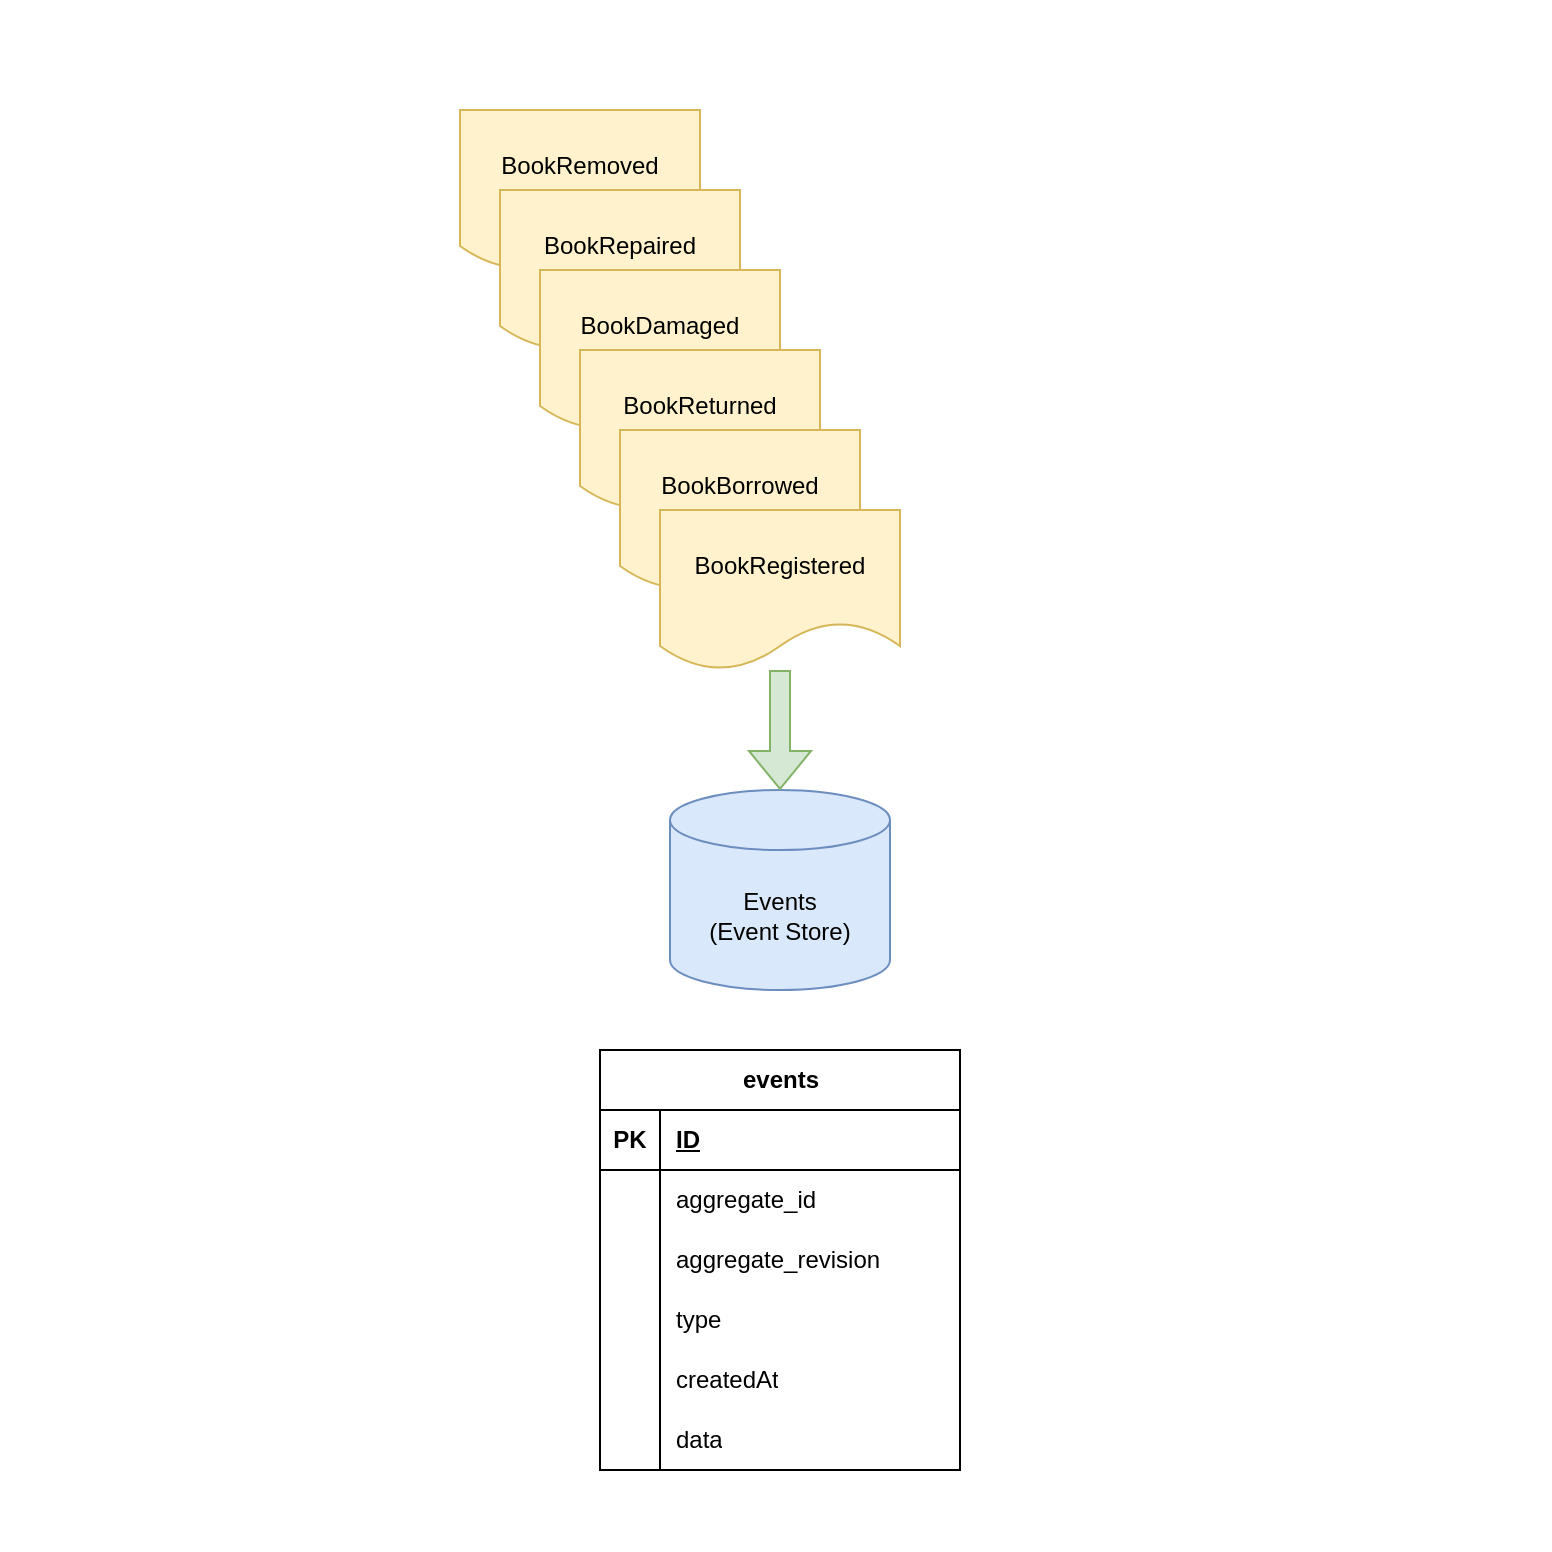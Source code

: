 <mxfile version="26.1.1" pages="4">
  <diagram name="Event-Sourcing" id="eKwW9f44IfbYBt4usmyy">
    <mxGraphModel dx="2901" dy="1214" grid="1" gridSize="10" guides="1" tooltips="1" connect="1" arrows="1" fold="1" page="1" pageScale="1" pageWidth="827" pageHeight="1169" math="0" shadow="0">
      <root>
        <mxCell id="0" />
        <mxCell id="1" parent="0" />
        <mxCell id="jjHzBbU2ryjOrdrEBuAP-1" value="" style="whiteSpace=wrap;html=1;aspect=fixed;strokeColor=none;" parent="1" vertex="1">
          <mxGeometry x="-170" y="75" width="775" height="775" as="geometry" />
        </mxCell>
        <mxCell id="odgFg-LNFZyIYMLYfNCp-11" value="BookRemoved" style="shape=document;whiteSpace=wrap;html=1;boundedLbl=1;fillColor=#fff2cc;strokeColor=#d6b656;" parent="1" vertex="1">
          <mxGeometry x="60" y="130" width="120" height="80" as="geometry" />
        </mxCell>
        <mxCell id="odgFg-LNFZyIYMLYfNCp-10" value="BookRepaired" style="shape=document;whiteSpace=wrap;html=1;boundedLbl=1;fillColor=#fff2cc;strokeColor=#d6b656;" parent="1" vertex="1">
          <mxGeometry x="80" y="170" width="120" height="80" as="geometry" />
        </mxCell>
        <mxCell id="odgFg-LNFZyIYMLYfNCp-9" value="BookDamaged" style="shape=document;whiteSpace=wrap;html=1;boundedLbl=1;fillColor=#fff2cc;strokeColor=#d6b656;" parent="1" vertex="1">
          <mxGeometry x="100" y="210" width="120" height="80" as="geometry" />
        </mxCell>
        <mxCell id="odgFg-LNFZyIYMLYfNCp-8" value="BookReturned" style="shape=document;whiteSpace=wrap;html=1;boundedLbl=1;fillColor=#fff2cc;strokeColor=#d6b656;" parent="1" vertex="1">
          <mxGeometry x="120" y="250" width="120" height="80" as="geometry" />
        </mxCell>
        <mxCell id="odgFg-LNFZyIYMLYfNCp-1" value="Events&lt;div&gt;(Event Store)&lt;/div&gt;" style="shape=cylinder3;whiteSpace=wrap;html=1;boundedLbl=1;backgroundOutline=1;size=15;fillColor=#dae8fc;strokeColor=#6c8ebf;" parent="1" vertex="1">
          <mxGeometry x="165" y="470" width="110" height="100" as="geometry" />
        </mxCell>
        <mxCell id="odgFg-LNFZyIYMLYfNCp-6" value="BookBorrowed" style="shape=document;whiteSpace=wrap;html=1;boundedLbl=1;fillColor=#fff2cc;strokeColor=#d6b656;" parent="1" vertex="1">
          <mxGeometry x="140" y="290" width="120" height="80" as="geometry" />
        </mxCell>
        <mxCell id="odgFg-LNFZyIYMLYfNCp-7" value="BookRegistered" style="shape=document;whiteSpace=wrap;html=1;boundedLbl=1;fillColor=#fff2cc;strokeColor=#d6b656;" parent="1" vertex="1">
          <mxGeometry x="160" y="330" width="120" height="80" as="geometry" />
        </mxCell>
        <mxCell id="odgFg-LNFZyIYMLYfNCp-12" value="" style="shape=flexArrow;endArrow=classic;html=1;rounded=0;fillColor=#d5e8d4;strokeColor=#82b366;" parent="1" source="odgFg-LNFZyIYMLYfNCp-7" target="odgFg-LNFZyIYMLYfNCp-1" edge="1">
          <mxGeometry width="50" height="50" relative="1" as="geometry">
            <mxPoint x="390" y="640" as="sourcePoint" />
            <mxPoint x="440" y="590" as="targetPoint" />
          </mxGeometry>
        </mxCell>
        <mxCell id="2pWrJWyqRnWZPjvpsJlZ-16" value="" style="shape=partialRectangle;connectable=0;fillColor=none;top=0;left=0;bottom=0;right=0;editable=1;overflow=hidden;whiteSpace=wrap;html=1;" vertex="1" parent="1">
          <mxGeometry x="130" y="760" width="30" height="30" as="geometry">
            <mxRectangle width="30" height="30" as="alternateBounds" />
          </mxGeometry>
        </mxCell>
        <mxCell id="2pWrJWyqRnWZPjvpsJlZ-21" value="events" style="shape=table;startSize=30;container=1;collapsible=1;childLayout=tableLayout;fixedRows=1;rowLines=0;fontStyle=1;align=center;resizeLast=1;html=1;columnLines=1;shadow=0;absoluteArcSize=0;arcSize=15;" vertex="1" parent="1">
          <mxGeometry x="130" y="600" width="180" height="210" as="geometry" />
        </mxCell>
        <mxCell id="2pWrJWyqRnWZPjvpsJlZ-22" value="" style="shape=tableRow;horizontal=0;startSize=0;swimlaneHead=0;swimlaneBody=0;fillColor=none;collapsible=0;dropTarget=0;points=[[0,0.5],[1,0.5]];portConstraint=eastwest;top=0;left=0;right=0;bottom=1;" vertex="1" parent="2pWrJWyqRnWZPjvpsJlZ-21">
          <mxGeometry y="30" width="180" height="30" as="geometry" />
        </mxCell>
        <mxCell id="2pWrJWyqRnWZPjvpsJlZ-23" value="PK" style="shape=partialRectangle;connectable=0;fillColor=none;top=0;left=0;bottom=0;right=0;fontStyle=1;overflow=hidden;whiteSpace=wrap;html=1;" vertex="1" parent="2pWrJWyqRnWZPjvpsJlZ-22">
          <mxGeometry width="30" height="30" as="geometry">
            <mxRectangle width="30" height="30" as="alternateBounds" />
          </mxGeometry>
        </mxCell>
        <mxCell id="2pWrJWyqRnWZPjvpsJlZ-24" value="ID" style="shape=partialRectangle;connectable=0;fillColor=none;top=0;left=0;bottom=0;right=0;align=left;spacingLeft=6;fontStyle=5;overflow=hidden;whiteSpace=wrap;html=1;" vertex="1" parent="2pWrJWyqRnWZPjvpsJlZ-22">
          <mxGeometry x="30" width="150" height="30" as="geometry">
            <mxRectangle width="150" height="30" as="alternateBounds" />
          </mxGeometry>
        </mxCell>
        <mxCell id="2pWrJWyqRnWZPjvpsJlZ-25" value="" style="shape=tableRow;horizontal=0;startSize=0;swimlaneHead=0;swimlaneBody=0;fillColor=none;collapsible=0;dropTarget=0;points=[[0,0.5],[1,0.5]];portConstraint=eastwest;top=0;left=0;right=0;bottom=0;" vertex="1" parent="2pWrJWyqRnWZPjvpsJlZ-21">
          <mxGeometry y="60" width="180" height="30" as="geometry" />
        </mxCell>
        <mxCell id="2pWrJWyqRnWZPjvpsJlZ-26" value="" style="shape=partialRectangle;connectable=0;fillColor=none;top=0;left=0;bottom=0;right=0;editable=1;overflow=hidden;whiteSpace=wrap;html=1;" vertex="1" parent="2pWrJWyqRnWZPjvpsJlZ-25">
          <mxGeometry width="30" height="30" as="geometry">
            <mxRectangle width="30" height="30" as="alternateBounds" />
          </mxGeometry>
        </mxCell>
        <mxCell id="2pWrJWyqRnWZPjvpsJlZ-27" value="aggregate_id" style="shape=partialRectangle;connectable=0;fillColor=none;top=0;left=0;bottom=0;right=0;align=left;spacingLeft=6;overflow=hidden;whiteSpace=wrap;html=1;" vertex="1" parent="2pWrJWyqRnWZPjvpsJlZ-25">
          <mxGeometry x="30" width="150" height="30" as="geometry">
            <mxRectangle width="150" height="30" as="alternateBounds" />
          </mxGeometry>
        </mxCell>
        <mxCell id="2pWrJWyqRnWZPjvpsJlZ-28" value="" style="shape=tableRow;horizontal=0;startSize=0;swimlaneHead=0;swimlaneBody=0;fillColor=none;collapsible=0;dropTarget=0;points=[[0,0.5],[1,0.5]];portConstraint=eastwest;top=0;left=0;right=0;bottom=0;" vertex="1" parent="2pWrJWyqRnWZPjvpsJlZ-21">
          <mxGeometry y="90" width="180" height="30" as="geometry" />
        </mxCell>
        <mxCell id="2pWrJWyqRnWZPjvpsJlZ-29" value="" style="shape=partialRectangle;connectable=0;fillColor=none;top=0;left=0;bottom=0;right=0;editable=1;overflow=hidden;whiteSpace=wrap;html=1;" vertex="1" parent="2pWrJWyqRnWZPjvpsJlZ-28">
          <mxGeometry width="30" height="30" as="geometry">
            <mxRectangle width="30" height="30" as="alternateBounds" />
          </mxGeometry>
        </mxCell>
        <mxCell id="2pWrJWyqRnWZPjvpsJlZ-30" value="aggregate_revision" style="shape=partialRectangle;connectable=0;fillColor=none;top=0;left=0;bottom=0;right=0;align=left;spacingLeft=6;overflow=hidden;whiteSpace=wrap;html=1;" vertex="1" parent="2pWrJWyqRnWZPjvpsJlZ-28">
          <mxGeometry x="30" width="150" height="30" as="geometry">
            <mxRectangle width="150" height="30" as="alternateBounds" />
          </mxGeometry>
        </mxCell>
        <mxCell id="2pWrJWyqRnWZPjvpsJlZ-31" value="" style="shape=tableRow;horizontal=0;startSize=0;swimlaneHead=0;swimlaneBody=0;fillColor=none;collapsible=0;dropTarget=0;points=[[0,0.5],[1,0.5]];portConstraint=eastwest;top=0;left=0;right=0;bottom=0;" vertex="1" parent="2pWrJWyqRnWZPjvpsJlZ-21">
          <mxGeometry y="120" width="180" height="30" as="geometry" />
        </mxCell>
        <mxCell id="2pWrJWyqRnWZPjvpsJlZ-32" value="" style="shape=partialRectangle;connectable=0;fillColor=none;top=0;left=0;bottom=0;right=0;editable=1;overflow=hidden;whiteSpace=wrap;html=1;" vertex="1" parent="2pWrJWyqRnWZPjvpsJlZ-31">
          <mxGeometry width="30" height="30" as="geometry">
            <mxRectangle width="30" height="30" as="alternateBounds" />
          </mxGeometry>
        </mxCell>
        <mxCell id="2pWrJWyqRnWZPjvpsJlZ-33" value="type" style="shape=partialRectangle;connectable=0;fillColor=none;top=0;left=0;bottom=0;right=0;align=left;spacingLeft=6;overflow=hidden;whiteSpace=wrap;html=1;" vertex="1" parent="2pWrJWyqRnWZPjvpsJlZ-31">
          <mxGeometry x="30" width="150" height="30" as="geometry">
            <mxRectangle width="150" height="30" as="alternateBounds" />
          </mxGeometry>
        </mxCell>
        <mxCell id="2pWrJWyqRnWZPjvpsJlZ-34" style="shape=tableRow;horizontal=0;startSize=0;swimlaneHead=0;swimlaneBody=0;fillColor=none;collapsible=0;dropTarget=0;points=[[0,0.5],[1,0.5]];portConstraint=eastwest;top=0;left=0;right=0;bottom=0;" vertex="1" parent="2pWrJWyqRnWZPjvpsJlZ-21">
          <mxGeometry y="150" width="180" height="30" as="geometry" />
        </mxCell>
        <mxCell id="2pWrJWyqRnWZPjvpsJlZ-35" style="shape=partialRectangle;connectable=0;fillColor=none;top=0;left=0;bottom=0;right=0;editable=1;overflow=hidden;whiteSpace=wrap;html=1;" vertex="1" parent="2pWrJWyqRnWZPjvpsJlZ-34">
          <mxGeometry width="30" height="30" as="geometry">
            <mxRectangle width="30" height="30" as="alternateBounds" />
          </mxGeometry>
        </mxCell>
        <mxCell id="2pWrJWyqRnWZPjvpsJlZ-36" value="createdAt" style="shape=partialRectangle;connectable=0;fillColor=none;top=0;left=0;bottom=0;right=0;align=left;spacingLeft=6;overflow=hidden;whiteSpace=wrap;html=1;" vertex="1" parent="2pWrJWyqRnWZPjvpsJlZ-34">
          <mxGeometry x="30" width="150" height="30" as="geometry">
            <mxRectangle width="150" height="30" as="alternateBounds" />
          </mxGeometry>
        </mxCell>
        <mxCell id="2pWrJWyqRnWZPjvpsJlZ-37" style="shape=tableRow;horizontal=0;startSize=0;swimlaneHead=0;swimlaneBody=0;fillColor=none;collapsible=0;dropTarget=0;points=[[0,0.5],[1,0.5]];portConstraint=eastwest;top=0;left=0;right=0;bottom=0;" vertex="1" parent="2pWrJWyqRnWZPjvpsJlZ-21">
          <mxGeometry y="180" width="180" height="30" as="geometry" />
        </mxCell>
        <mxCell id="2pWrJWyqRnWZPjvpsJlZ-38" style="shape=partialRectangle;connectable=0;fillColor=none;top=0;left=0;bottom=0;right=0;editable=1;overflow=hidden;whiteSpace=wrap;html=1;" vertex="1" parent="2pWrJWyqRnWZPjvpsJlZ-37">
          <mxGeometry width="30" height="30" as="geometry">
            <mxRectangle width="30" height="30" as="alternateBounds" />
          </mxGeometry>
        </mxCell>
        <mxCell id="2pWrJWyqRnWZPjvpsJlZ-39" value="data" style="shape=partialRectangle;connectable=0;fillColor=none;top=0;left=0;bottom=0;right=0;align=left;spacingLeft=6;overflow=hidden;whiteSpace=wrap;html=1;" vertex="1" parent="2pWrJWyqRnWZPjvpsJlZ-37">
          <mxGeometry x="30" width="150" height="30" as="geometry">
            <mxRectangle width="150" height="30" as="alternateBounds" />
          </mxGeometry>
        </mxCell>
      </root>
    </mxGraphModel>
  </diagram>
  <diagram name="Snapshots" id="CGC48aYGfNStyyPc5PT0">
    <mxGraphModel dx="2901" dy="1214" grid="1" gridSize="10" guides="1" tooltips="1" connect="1" arrows="1" fold="1" page="1" pageScale="1" pageWidth="827" pageHeight="1169" math="0" shadow="0">
      <root>
        <mxCell id="a-KvPPJr2i2m5Vg3jxqv-0" />
        <mxCell id="a-KvPPJr2i2m5Vg3jxqv-1" parent="a-KvPPJr2i2m5Vg3jxqv-0" />
        <mxCell id="a-KvPPJr2i2m5Vg3jxqv-2" value="" style="whiteSpace=wrap;html=1;aspect=fixed;strokeColor=none;" vertex="1" parent="a-KvPPJr2i2m5Vg3jxqv-1">
          <mxGeometry x="-110" y="190" width="635" height="635" as="geometry" />
        </mxCell>
        <mxCell id="a-KvPPJr2i2m5Vg3jxqv-6" value="State 3" style="shape=document;whiteSpace=wrap;html=1;boundedLbl=1;fillColor=#fff2cc;strokeColor=#d6b656;" vertex="1" parent="a-KvPPJr2i2m5Vg3jxqv-1">
          <mxGeometry x="120" y="250" width="120" height="80" as="geometry" />
        </mxCell>
        <mxCell id="a-KvPPJr2i2m5Vg3jxqv-7" value="&lt;div&gt;Snapshots (Snapshot Store)&lt;/div&gt;" style="shape=cylinder3;whiteSpace=wrap;html=1;boundedLbl=1;backgroundOutline=1;size=15;fillColor=#dae8fc;strokeColor=#6c8ebf;" vertex="1" parent="a-KvPPJr2i2m5Vg3jxqv-1">
          <mxGeometry x="165" y="470" width="110" height="100" as="geometry" />
        </mxCell>
        <mxCell id="a-KvPPJr2i2m5Vg3jxqv-8" value="State 2" style="shape=document;whiteSpace=wrap;html=1;boundedLbl=1;fillColor=#fff2cc;strokeColor=#d6b656;" vertex="1" parent="a-KvPPJr2i2m5Vg3jxqv-1">
          <mxGeometry x="140" y="290" width="120" height="80" as="geometry" />
        </mxCell>
        <mxCell id="a-KvPPJr2i2m5Vg3jxqv-9" value="State 1" style="shape=document;whiteSpace=wrap;html=1;boundedLbl=1;fillColor=#fff2cc;strokeColor=#d6b656;" vertex="1" parent="a-KvPPJr2i2m5Vg3jxqv-1">
          <mxGeometry x="160" y="330" width="120" height="80" as="geometry" />
        </mxCell>
        <mxCell id="a-KvPPJr2i2m5Vg3jxqv-10" value="" style="shape=flexArrow;endArrow=classic;html=1;rounded=0;fillColor=#d5e8d4;strokeColor=#82b366;" edge="1" parent="a-KvPPJr2i2m5Vg3jxqv-1" source="a-KvPPJr2i2m5Vg3jxqv-9" target="a-KvPPJr2i2m5Vg3jxqv-7">
          <mxGeometry width="50" height="50" relative="1" as="geometry">
            <mxPoint x="390" y="640" as="sourcePoint" />
            <mxPoint x="440" y="590" as="targetPoint" />
          </mxGeometry>
        </mxCell>
        <mxCell id="a-KvPPJr2i2m5Vg3jxqv-11" value="" style="shape=partialRectangle;connectable=0;fillColor=none;top=0;left=0;bottom=0;right=0;editable=1;overflow=hidden;whiteSpace=wrap;html=1;" vertex="1" parent="a-KvPPJr2i2m5Vg3jxqv-1">
          <mxGeometry x="130" y="760" width="30" height="30" as="geometry">
            <mxRectangle width="30" height="30" as="alternateBounds" />
          </mxGeometry>
        </mxCell>
        <mxCell id="a-KvPPJr2i2m5Vg3jxqv-12" value="snapshots" style="shape=table;startSize=30;container=1;collapsible=1;childLayout=tableLayout;fixedRows=1;rowLines=0;fontStyle=1;align=center;resizeLast=1;html=1;columnLines=1;shadow=0;absoluteArcSize=0;arcSize=15;" vertex="1" parent="a-KvPPJr2i2m5Vg3jxqv-1">
          <mxGeometry x="130" y="600" width="180" height="180" as="geometry" />
        </mxCell>
        <mxCell id="a-KvPPJr2i2m5Vg3jxqv-13" value="" style="shape=tableRow;horizontal=0;startSize=0;swimlaneHead=0;swimlaneBody=0;fillColor=none;collapsible=0;dropTarget=0;points=[[0,0.5],[1,0.5]];portConstraint=eastwest;top=0;left=0;right=0;bottom=1;" vertex="1" parent="a-KvPPJr2i2m5Vg3jxqv-12">
          <mxGeometry y="30" width="180" height="30" as="geometry" />
        </mxCell>
        <mxCell id="a-KvPPJr2i2m5Vg3jxqv-14" value="PK" style="shape=partialRectangle;connectable=0;fillColor=none;top=0;left=0;bottom=0;right=0;fontStyle=1;overflow=hidden;whiteSpace=wrap;html=1;" vertex="1" parent="a-KvPPJr2i2m5Vg3jxqv-13">
          <mxGeometry width="30" height="30" as="geometry">
            <mxRectangle width="30" height="30" as="alternateBounds" />
          </mxGeometry>
        </mxCell>
        <mxCell id="a-KvPPJr2i2m5Vg3jxqv-15" value="ID" style="shape=partialRectangle;connectable=0;fillColor=none;top=0;left=0;bottom=0;right=0;align=left;spacingLeft=6;fontStyle=5;overflow=hidden;whiteSpace=wrap;html=1;" vertex="1" parent="a-KvPPJr2i2m5Vg3jxqv-13">
          <mxGeometry x="30" width="150" height="30" as="geometry">
            <mxRectangle width="150" height="30" as="alternateBounds" />
          </mxGeometry>
        </mxCell>
        <mxCell id="a-KvPPJr2i2m5Vg3jxqv-16" value="" style="shape=tableRow;horizontal=0;startSize=0;swimlaneHead=0;swimlaneBody=0;fillColor=none;collapsible=0;dropTarget=0;points=[[0,0.5],[1,0.5]];portConstraint=eastwest;top=0;left=0;right=0;bottom=0;" vertex="1" parent="a-KvPPJr2i2m5Vg3jxqv-12">
          <mxGeometry y="60" width="180" height="30" as="geometry" />
        </mxCell>
        <mxCell id="a-KvPPJr2i2m5Vg3jxqv-17" value="" style="shape=partialRectangle;connectable=0;fillColor=none;top=0;left=0;bottom=0;right=0;editable=1;overflow=hidden;whiteSpace=wrap;html=1;" vertex="1" parent="a-KvPPJr2i2m5Vg3jxqv-16">
          <mxGeometry width="30" height="30" as="geometry">
            <mxRectangle width="30" height="30" as="alternateBounds" />
          </mxGeometry>
        </mxCell>
        <mxCell id="a-KvPPJr2i2m5Vg3jxqv-18" value="aggregate_id" style="shape=partialRectangle;connectable=0;fillColor=none;top=0;left=0;bottom=0;right=0;align=left;spacingLeft=6;overflow=hidden;whiteSpace=wrap;html=1;" vertex="1" parent="a-KvPPJr2i2m5Vg3jxqv-16">
          <mxGeometry x="30" width="150" height="30" as="geometry">
            <mxRectangle width="150" height="30" as="alternateBounds" />
          </mxGeometry>
        </mxCell>
        <mxCell id="a-KvPPJr2i2m5Vg3jxqv-19" value="" style="shape=tableRow;horizontal=0;startSize=0;swimlaneHead=0;swimlaneBody=0;fillColor=none;collapsible=0;dropTarget=0;points=[[0,0.5],[1,0.5]];portConstraint=eastwest;top=0;left=0;right=0;bottom=0;" vertex="1" parent="a-KvPPJr2i2m5Vg3jxqv-12">
          <mxGeometry y="90" width="180" height="30" as="geometry" />
        </mxCell>
        <mxCell id="a-KvPPJr2i2m5Vg3jxqv-20" value="" style="shape=partialRectangle;connectable=0;fillColor=none;top=0;left=0;bottom=0;right=0;editable=1;overflow=hidden;whiteSpace=wrap;html=1;" vertex="1" parent="a-KvPPJr2i2m5Vg3jxqv-19">
          <mxGeometry width="30" height="30" as="geometry">
            <mxRectangle width="30" height="30" as="alternateBounds" />
          </mxGeometry>
        </mxCell>
        <mxCell id="a-KvPPJr2i2m5Vg3jxqv-21" value="aggregate_revision" style="shape=partialRectangle;connectable=0;fillColor=none;top=0;left=0;bottom=0;right=0;align=left;spacingLeft=6;overflow=hidden;whiteSpace=wrap;html=1;" vertex="1" parent="a-KvPPJr2i2m5Vg3jxqv-19">
          <mxGeometry x="30" width="150" height="30" as="geometry">
            <mxRectangle width="150" height="30" as="alternateBounds" />
          </mxGeometry>
        </mxCell>
        <mxCell id="a-KvPPJr2i2m5Vg3jxqv-25" style="shape=tableRow;horizontal=0;startSize=0;swimlaneHead=0;swimlaneBody=0;fillColor=none;collapsible=0;dropTarget=0;points=[[0,0.5],[1,0.5]];portConstraint=eastwest;top=0;left=0;right=0;bottom=0;" vertex="1" parent="a-KvPPJr2i2m5Vg3jxqv-12">
          <mxGeometry y="120" width="180" height="30" as="geometry" />
        </mxCell>
        <mxCell id="a-KvPPJr2i2m5Vg3jxqv-26" style="shape=partialRectangle;connectable=0;fillColor=none;top=0;left=0;bottom=0;right=0;editable=1;overflow=hidden;whiteSpace=wrap;html=1;" vertex="1" parent="a-KvPPJr2i2m5Vg3jxqv-25">
          <mxGeometry width="30" height="30" as="geometry">
            <mxRectangle width="30" height="30" as="alternateBounds" />
          </mxGeometry>
        </mxCell>
        <mxCell id="a-KvPPJr2i2m5Vg3jxqv-27" value="createdAt" style="shape=partialRectangle;connectable=0;fillColor=none;top=0;left=0;bottom=0;right=0;align=left;spacingLeft=6;overflow=hidden;whiteSpace=wrap;html=1;" vertex="1" parent="a-KvPPJr2i2m5Vg3jxqv-25">
          <mxGeometry x="30" width="150" height="30" as="geometry">
            <mxRectangle width="150" height="30" as="alternateBounds" />
          </mxGeometry>
        </mxCell>
        <mxCell id="a-KvPPJr2i2m5Vg3jxqv-28" style="shape=tableRow;horizontal=0;startSize=0;swimlaneHead=0;swimlaneBody=0;fillColor=none;collapsible=0;dropTarget=0;points=[[0,0.5],[1,0.5]];portConstraint=eastwest;top=0;left=0;right=0;bottom=0;" vertex="1" parent="a-KvPPJr2i2m5Vg3jxqv-12">
          <mxGeometry y="150" width="180" height="30" as="geometry" />
        </mxCell>
        <mxCell id="a-KvPPJr2i2m5Vg3jxqv-29" style="shape=partialRectangle;connectable=0;fillColor=none;top=0;left=0;bottom=0;right=0;editable=1;overflow=hidden;whiteSpace=wrap;html=1;" vertex="1" parent="a-KvPPJr2i2m5Vg3jxqv-28">
          <mxGeometry width="30" height="30" as="geometry">
            <mxRectangle width="30" height="30" as="alternateBounds" />
          </mxGeometry>
        </mxCell>
        <mxCell id="a-KvPPJr2i2m5Vg3jxqv-30" value="state" style="shape=partialRectangle;connectable=0;fillColor=none;top=0;left=0;bottom=0;right=0;align=left;spacingLeft=6;overflow=hidden;whiteSpace=wrap;html=1;" vertex="1" parent="a-KvPPJr2i2m5Vg3jxqv-28">
          <mxGeometry x="30" width="150" height="30" as="geometry">
            <mxRectangle width="150" height="30" as="alternateBounds" />
          </mxGeometry>
        </mxCell>
      </root>
    </mxGraphModel>
  </diagram>
  <diagram id="RnDQ2vA3QzcIHWqvYOgV" name="Projections">
    <mxGraphModel dx="2901" dy="1214" grid="1" gridSize="10" guides="1" tooltips="1" connect="1" arrows="1" fold="1" page="1" pageScale="1" pageWidth="827" pageHeight="1169" math="0" shadow="0">
      <root>
        <mxCell id="0" />
        <mxCell id="1" parent="0" />
        <mxCell id="7O_kCEfwSu_vKkq5OgCQ-1" value="" style="whiteSpace=wrap;html=1;aspect=fixed;strokeColor=none;" parent="1" vertex="1">
          <mxGeometry x="-20" y="30" width="750" height="750" as="geometry" />
        </mxCell>
        <mxCell id="UEI9iYnNm9lBVeqfnvHo-3" style="edgeStyle=orthogonalEdgeStyle;rounded=0;orthogonalLoop=1;jettySize=auto;html=1;exitX=0.5;exitY=0;exitDx=0;exitDy=0;exitPerimeter=0;" parent="1" source="FhsG7bM5tM1IwLsZZdst-2" edge="1">
          <mxGeometry relative="1" as="geometry">
            <mxPoint x="370" y="80" as="targetPoint" />
            <Array as="points">
              <mxPoint x="485" y="80" />
            </Array>
          </mxGeometry>
        </mxCell>
        <mxCell id="FhsG7bM5tM1IwLsZZdst-2" value="Projections" style="shape=cylinder3;whiteSpace=wrap;html=1;boundedLbl=1;backgroundOutline=1;size=15;fillColor=#e1d5e7;strokeColor=#9673a6;" parent="1" vertex="1">
          <mxGeometry x="430" y="390" width="110" height="100" as="geometry" />
        </mxCell>
        <mxCell id="UEI9iYnNm9lBVeqfnvHo-9" style="edgeStyle=orthogonalEdgeStyle;rounded=0;orthogonalLoop=1;jettySize=auto;html=1;" parent="1" source="bW7O6o1PrinkWLtJjGgL-1" target="FhsG7bM5tM1IwLsZZdst-2" edge="1">
          <mxGeometry relative="1" as="geometry" />
        </mxCell>
        <mxCell id="bW7O6o1PrinkWLtJjGgL-1" value="Events&lt;div&gt;(Event Store)&lt;/div&gt;" style="shape=cylinder3;whiteSpace=wrap;html=1;boundedLbl=1;backgroundOutline=1;size=15;fillColor=#dae8fc;strokeColor=#6c8ebf;" parent="1" vertex="1">
          <mxGeometry x="170" y="390" width="110" height="100" as="geometry" />
        </mxCell>
        <mxCell id="bW7O6o1PrinkWLtJjGgL-5" value="" style="edgeStyle=orthogonalEdgeStyle;rounded=0;orthogonalLoop=1;jettySize=auto;html=1;" parent="1" source="bW7O6o1PrinkWLtJjGgL-4" target="bW7O6o1PrinkWLtJjGgL-1" edge="1">
          <mxGeometry y="-5" relative="1" as="geometry">
            <mxPoint x="220" y="260" as="targetPoint" />
            <mxPoint as="offset" />
          </mxGeometry>
        </mxCell>
        <mxCell id="bW7O6o1PrinkWLtJjGgL-4" value="" style="shape=actor;whiteSpace=wrap;html=1;fillColor=#f5f5f5;fontColor=#333333;strokeColor=#666666;" parent="1" vertex="1">
          <mxGeometry x="330" y="50" width="40" height="60" as="geometry" />
        </mxCell>
        <mxCell id="UEI9iYnNm9lBVeqfnvHo-1" value="BookBorrowed" style="shape=document;whiteSpace=wrap;html=1;boundedLbl=1;fillColor=#fff2cc;strokeColor=#d6b656;" parent="1" vertex="1">
          <mxGeometry x="160" y="210" width="120" height="80" as="geometry" />
        </mxCell>
        <mxCell id="UEI9iYnNm9lBVeqfnvHo-7" value="Book State" style="shape=document;whiteSpace=wrap;html=1;boundedLbl=1;fillColor=#e1d5e7;strokeColor=#9673a6;" parent="1" vertex="1">
          <mxGeometry x="440" y="210" width="120" height="80" as="geometry" />
        </mxCell>
        <mxCell id="kBXhiay0qDSEjo1omYg8-86" value="books" style="shape=table;startSize=30;container=1;collapsible=0;childLayout=tableLayout;strokeColor=default;fontSize=16;" parent="1" vertex="1">
          <mxGeometry x="400" y="510" width="300" height="150" as="geometry" />
        </mxCell>
        <mxCell id="kBXhiay0qDSEjo1omYg8-87" value="" style="shape=tableRow;horizontal=0;startSize=0;swimlaneHead=0;swimlaneBody=0;strokeColor=inherit;top=0;left=0;bottom=0;right=0;collapsible=0;dropTarget=0;fillColor=none;points=[[0,0.5],[1,0.5]];portConstraint=eastwest;fontSize=16;" parent="kBXhiay0qDSEjo1omYg8-86" vertex="1">
          <mxGeometry y="30" width="300" height="40" as="geometry" />
        </mxCell>
        <mxCell id="kBXhiay0qDSEjo1omYg8-88" value="1" style="shape=partialRectangle;html=1;whiteSpace=wrap;connectable=0;strokeColor=inherit;overflow=hidden;fillColor=none;top=0;left=0;bottom=0;right=0;pointerEvents=1;fontSize=16;" parent="kBXhiay0qDSEjo1omYg8-87" vertex="1">
          <mxGeometry width="30" height="40" as="geometry">
            <mxRectangle width="30" height="40" as="alternateBounds" />
          </mxGeometry>
        </mxCell>
        <mxCell id="kBXhiay0qDSEjo1omYg8-89" value="Illuminati" style="shape=partialRectangle;html=1;whiteSpace=wrap;connectable=0;strokeColor=inherit;overflow=hidden;fillColor=none;top=0;left=0;bottom=0;right=0;pointerEvents=1;fontSize=16;" parent="kBXhiay0qDSEjo1omYg8-87" vertex="1">
          <mxGeometry x="30" width="157" height="40" as="geometry">
            <mxRectangle width="157" height="40" as="alternateBounds" />
          </mxGeometry>
        </mxCell>
        <mxCell id="kBXhiay0qDSEjo1omYg8-90" value="BORROWED" style="shape=partialRectangle;html=1;whiteSpace=wrap;connectable=0;strokeColor=inherit;overflow=hidden;fillColor=none;top=0;left=0;bottom=0;right=0;pointerEvents=1;fontSize=16;" parent="kBXhiay0qDSEjo1omYg8-87" vertex="1">
          <mxGeometry x="187" width="113" height="40" as="geometry">
            <mxRectangle width="113" height="40" as="alternateBounds" />
          </mxGeometry>
        </mxCell>
        <mxCell id="kBXhiay0qDSEjo1omYg8-91" value="" style="shape=tableRow;horizontal=0;startSize=0;swimlaneHead=0;swimlaneBody=0;strokeColor=inherit;top=0;left=0;bottom=0;right=0;collapsible=0;dropTarget=0;fillColor=none;points=[[0,0.5],[1,0.5]];portConstraint=eastwest;fontSize=16;" parent="kBXhiay0qDSEjo1omYg8-86" vertex="1">
          <mxGeometry y="70" width="300" height="40" as="geometry" />
        </mxCell>
        <mxCell id="kBXhiay0qDSEjo1omYg8-92" value="2" style="shape=partialRectangle;html=1;whiteSpace=wrap;connectable=0;strokeColor=inherit;overflow=hidden;fillColor=none;top=0;left=0;bottom=0;right=0;pointerEvents=1;fontSize=16;" parent="kBXhiay0qDSEjo1omYg8-91" vertex="1">
          <mxGeometry width="30" height="40" as="geometry">
            <mxRectangle width="30" height="40" as="alternateBounds" />
          </mxGeometry>
        </mxCell>
        <mxCell id="kBXhiay0qDSEjo1omYg8-93" value="The Lord of the Rings" style="shape=partialRectangle;html=1;whiteSpace=wrap;connectable=0;strokeColor=inherit;overflow=hidden;fillColor=none;top=0;left=0;bottom=0;right=0;pointerEvents=1;fontSize=16;" parent="kBXhiay0qDSEjo1omYg8-91" vertex="1">
          <mxGeometry x="30" width="157" height="40" as="geometry">
            <mxRectangle width="157" height="40" as="alternateBounds" />
          </mxGeometry>
        </mxCell>
        <mxCell id="kBXhiay0qDSEjo1omYg8-94" value="AVAILABLE" style="shape=partialRectangle;html=1;whiteSpace=wrap;connectable=0;strokeColor=inherit;overflow=hidden;fillColor=none;top=0;left=0;bottom=0;right=0;pointerEvents=1;fontSize=16;" parent="kBXhiay0qDSEjo1omYg8-91" vertex="1">
          <mxGeometry x="187" width="113" height="40" as="geometry">
            <mxRectangle width="113" height="40" as="alternateBounds" />
          </mxGeometry>
        </mxCell>
        <mxCell id="kBXhiay0qDSEjo1omYg8-95" value="" style="shape=tableRow;horizontal=0;startSize=0;swimlaneHead=0;swimlaneBody=0;strokeColor=inherit;top=0;left=0;bottom=0;right=0;collapsible=0;dropTarget=0;fillColor=none;points=[[0,0.5],[1,0.5]];portConstraint=eastwest;fontSize=16;" parent="kBXhiay0qDSEjo1omYg8-86" vertex="1">
          <mxGeometry y="110" width="300" height="40" as="geometry" />
        </mxCell>
        <mxCell id="kBXhiay0qDSEjo1omYg8-96" value="3" style="shape=partialRectangle;html=1;whiteSpace=wrap;connectable=0;strokeColor=inherit;overflow=hidden;fillColor=none;top=0;left=0;bottom=0;right=0;pointerEvents=1;fontSize=16;" parent="kBXhiay0qDSEjo1omYg8-95" vertex="1">
          <mxGeometry width="30" height="40" as="geometry">
            <mxRectangle width="30" height="40" as="alternateBounds" />
          </mxGeometry>
        </mxCell>
        <mxCell id="kBXhiay0qDSEjo1omYg8-97" value="..." style="shape=partialRectangle;html=1;whiteSpace=wrap;connectable=0;strokeColor=inherit;overflow=hidden;fillColor=none;top=0;left=0;bottom=0;right=0;pointerEvents=1;fontSize=16;" parent="kBXhiay0qDSEjo1omYg8-95" vertex="1">
          <mxGeometry x="30" width="157" height="40" as="geometry">
            <mxRectangle width="157" height="40" as="alternateBounds" />
          </mxGeometry>
        </mxCell>
        <mxCell id="kBXhiay0qDSEjo1omYg8-98" value="..." style="shape=partialRectangle;html=1;whiteSpace=wrap;connectable=0;strokeColor=inherit;overflow=hidden;fillColor=none;top=0;left=0;bottom=0;right=0;pointerEvents=1;fontSize=16;" parent="kBXhiay0qDSEjo1omYg8-95" vertex="1">
          <mxGeometry x="187" width="113" height="40" as="geometry">
            <mxRectangle width="113" height="40" as="alternateBounds" />
          </mxGeometry>
        </mxCell>
        <mxCell id="kBXhiay0qDSEjo1omYg8-99" value="events" style="shape=table;startSize=30;container=1;collapsible=0;childLayout=tableLayout;strokeColor=default;fontSize=16;" parent="1" vertex="1">
          <mxGeometry x="10" y="510" width="330" height="190" as="geometry" />
        </mxCell>
        <mxCell id="kBXhiay0qDSEjo1omYg8-100" value="" style="shape=tableRow;horizontal=0;startSize=0;swimlaneHead=0;swimlaneBody=0;strokeColor=inherit;top=0;left=0;bottom=0;right=0;collapsible=0;dropTarget=0;fillColor=none;points=[[0,0.5],[1,0.5]];portConstraint=eastwest;fontSize=16;" parent="kBXhiay0qDSEjo1omYg8-99" vertex="1">
          <mxGeometry y="30" width="330" height="40" as="geometry" />
        </mxCell>
        <mxCell id="8OeDwoylQJcPT4Zr-Etl-4" value="1" style="shape=partialRectangle;html=1;whiteSpace=wrap;connectable=0;strokeColor=inherit;overflow=hidden;fillColor=none;top=0;left=0;bottom=0;right=0;pointerEvents=1;fontSize=16;" parent="kBXhiay0qDSEjo1omYg8-100" vertex="1">
          <mxGeometry width="30" height="40" as="geometry">
            <mxRectangle width="30" height="40" as="alternateBounds" />
          </mxGeometry>
        </mxCell>
        <mxCell id="kBXhiay0qDSEjo1omYg8-101" value="1" style="shape=partialRectangle;html=1;whiteSpace=wrap;connectable=0;strokeColor=inherit;overflow=hidden;fillColor=none;top=0;left=0;bottom=0;right=0;pointerEvents=1;fontSize=16;" parent="kBXhiay0qDSEjo1omYg8-100" vertex="1">
          <mxGeometry x="30" width="30" height="40" as="geometry">
            <mxRectangle width="30" height="40" as="alternateBounds" />
          </mxGeometry>
        </mxCell>
        <mxCell id="kBXhiay0qDSEjo1omYg8-102" value="&lt;span style=&quot;text-align: left;&quot;&gt;BookRegistered&lt;/span&gt;" style="shape=partialRectangle;html=1;whiteSpace=wrap;connectable=0;strokeColor=inherit;overflow=hidden;fillColor=none;top=0;left=0;bottom=0;right=0;pointerEvents=1;fontSize=16;" parent="kBXhiay0qDSEjo1omYg8-100" vertex="1">
          <mxGeometry x="60" width="157" height="40" as="geometry">
            <mxRectangle width="157" height="40" as="alternateBounds" />
          </mxGeometry>
        </mxCell>
        <mxCell id="kBXhiay0qDSEjo1omYg8-103" value="&lt;font style=&quot;font-size: 12px;&quot;&gt;{ &quot;title&quot;: &quot;Illuminati&quot;,..}&lt;/font&gt;" style="shape=partialRectangle;html=1;whiteSpace=wrap;connectable=0;strokeColor=inherit;overflow=hidden;fillColor=none;top=0;left=0;bottom=0;right=0;pointerEvents=1;fontSize=16;" parent="kBXhiay0qDSEjo1omYg8-100" vertex="1">
          <mxGeometry x="217" width="113" height="40" as="geometry">
            <mxRectangle width="113" height="40" as="alternateBounds" />
          </mxGeometry>
        </mxCell>
        <mxCell id="kBXhiay0qDSEjo1omYg8-104" value="" style="shape=tableRow;horizontal=0;startSize=0;swimlaneHead=0;swimlaneBody=0;strokeColor=inherit;top=0;left=0;bottom=0;right=0;collapsible=0;dropTarget=0;fillColor=none;points=[[0,0.5],[1,0.5]];portConstraint=eastwest;fontSize=16;" parent="kBXhiay0qDSEjo1omYg8-99" vertex="1">
          <mxGeometry y="70" width="330" height="40" as="geometry" />
        </mxCell>
        <mxCell id="8OeDwoylQJcPT4Zr-Etl-5" value="2" style="shape=partialRectangle;html=1;whiteSpace=wrap;connectable=0;strokeColor=inherit;overflow=hidden;fillColor=none;top=0;left=0;bottom=0;right=0;pointerEvents=1;fontSize=16;" parent="kBXhiay0qDSEjo1omYg8-104" vertex="1">
          <mxGeometry width="30" height="40" as="geometry">
            <mxRectangle width="30" height="40" as="alternateBounds" />
          </mxGeometry>
        </mxCell>
        <mxCell id="kBXhiay0qDSEjo1omYg8-105" value="1" style="shape=partialRectangle;html=1;whiteSpace=wrap;connectable=0;strokeColor=inherit;overflow=hidden;fillColor=none;top=0;left=0;bottom=0;right=0;pointerEvents=1;fontSize=16;" parent="kBXhiay0qDSEjo1omYg8-104" vertex="1">
          <mxGeometry x="30" width="30" height="40" as="geometry">
            <mxRectangle width="30" height="40" as="alternateBounds" />
          </mxGeometry>
        </mxCell>
        <mxCell id="kBXhiay0qDSEjo1omYg8-106" value="&lt;span style=&quot;text-align: left;&quot;&gt;BookBorrowed&lt;/span&gt;" style="shape=partialRectangle;html=1;whiteSpace=wrap;connectable=0;strokeColor=inherit;overflow=hidden;fillColor=none;top=0;left=0;bottom=0;right=0;pointerEvents=1;fontSize=16;" parent="kBXhiay0qDSEjo1omYg8-104" vertex="1">
          <mxGeometry x="60" width="157" height="40" as="geometry">
            <mxRectangle width="157" height="40" as="alternateBounds" />
          </mxGeometry>
        </mxCell>
        <mxCell id="kBXhiay0qDSEjo1omYg8-107" value="&lt;font style=&quot;font-size: 12px;&quot;&gt;{&quot;readerId&quot;: &quot;reader-123&quot;}&lt;/font&gt;" style="shape=partialRectangle;html=1;whiteSpace=wrap;connectable=0;strokeColor=inherit;overflow=hidden;fillColor=none;top=0;left=0;bottom=0;right=0;pointerEvents=1;fontSize=16;" parent="kBXhiay0qDSEjo1omYg8-104" vertex="1">
          <mxGeometry x="217" width="113" height="40" as="geometry">
            <mxRectangle width="113" height="40" as="alternateBounds" />
          </mxGeometry>
        </mxCell>
        <mxCell id="kBXhiay0qDSEjo1omYg8-108" value="" style="shape=tableRow;horizontal=0;startSize=0;swimlaneHead=0;swimlaneBody=0;strokeColor=inherit;top=0;left=0;bottom=0;right=0;collapsible=0;dropTarget=0;fillColor=none;points=[[0,0.5],[1,0.5]];portConstraint=eastwest;fontSize=16;" parent="kBXhiay0qDSEjo1omYg8-99" vertex="1">
          <mxGeometry y="110" width="330" height="40" as="geometry" />
        </mxCell>
        <mxCell id="8OeDwoylQJcPT4Zr-Etl-6" value="3" style="shape=partialRectangle;html=1;whiteSpace=wrap;connectable=0;strokeColor=inherit;overflow=hidden;fillColor=none;top=0;left=0;bottom=0;right=0;pointerEvents=1;fontSize=16;" parent="kBXhiay0qDSEjo1omYg8-108" vertex="1">
          <mxGeometry width="30" height="40" as="geometry">
            <mxRectangle width="30" height="40" as="alternateBounds" />
          </mxGeometry>
        </mxCell>
        <mxCell id="kBXhiay0qDSEjo1omYg8-109" value="2" style="shape=partialRectangle;html=1;whiteSpace=wrap;connectable=0;strokeColor=inherit;overflow=hidden;fillColor=none;top=0;left=0;bottom=0;right=0;pointerEvents=1;fontSize=16;" parent="kBXhiay0qDSEjo1omYg8-108" vertex="1">
          <mxGeometry x="30" width="30" height="40" as="geometry">
            <mxRectangle width="30" height="40" as="alternateBounds" />
          </mxGeometry>
        </mxCell>
        <mxCell id="kBXhiay0qDSEjo1omYg8-110" value="&lt;span style=&quot;text-align: left;&quot;&gt;BookRegistered&lt;/span&gt;" style="shape=partialRectangle;html=1;whiteSpace=wrap;connectable=0;strokeColor=inherit;overflow=hidden;fillColor=none;top=0;left=0;bottom=0;right=0;pointerEvents=1;fontSize=16;" parent="kBXhiay0qDSEjo1omYg8-108" vertex="1">
          <mxGeometry x="60" width="157" height="40" as="geometry">
            <mxRectangle width="157" height="40" as="alternateBounds" />
          </mxGeometry>
        </mxCell>
        <mxCell id="kBXhiay0qDSEjo1omYg8-111" value="&lt;span style=&quot;color: rgb(0, 0, 0); font-family: Helvetica; font-size: 12px; font-style: normal; font-variant-ligatures: normal; font-variant-caps: normal; font-weight: 400; letter-spacing: normal; orphans: 2; text-align: center; text-indent: 0px; text-transform: none; widows: 2; word-spacing: 0px; -webkit-text-stroke-width: 0px; white-space: normal; background-color: rgb(251, 251, 251); text-decoration-thickness: initial; text-decoration-style: initial; text-decoration-color: initial; display: inline !important; float: none;&quot;&gt;{ &quot;title&quot;: &quot;The Lord of the Rings&quot;,..}&lt;/span&gt;" style="shape=partialRectangle;html=1;whiteSpace=wrap;connectable=0;strokeColor=inherit;overflow=hidden;fillColor=none;top=0;left=0;bottom=0;right=0;pointerEvents=1;fontSize=16;" parent="kBXhiay0qDSEjo1omYg8-108" vertex="1">
          <mxGeometry x="217" width="113" height="40" as="geometry">
            <mxRectangle width="113" height="40" as="alternateBounds" />
          </mxGeometry>
        </mxCell>
        <mxCell id="kZR7Rrjkp8Ougld_vlsv-1" style="shape=tableRow;horizontal=0;startSize=0;swimlaneHead=0;swimlaneBody=0;strokeColor=inherit;top=0;left=0;bottom=0;right=0;collapsible=0;dropTarget=0;fillColor=none;points=[[0,0.5],[1,0.5]];portConstraint=eastwest;fontSize=16;" vertex="1" parent="kBXhiay0qDSEjo1omYg8-99">
          <mxGeometry y="150" width="330" height="40" as="geometry" />
        </mxCell>
        <mxCell id="kZR7Rrjkp8Ougld_vlsv-2" value="4" style="shape=partialRectangle;html=1;whiteSpace=wrap;connectable=0;strokeColor=inherit;overflow=hidden;fillColor=none;top=0;left=0;bottom=0;right=0;pointerEvents=1;fontSize=16;" vertex="1" parent="kZR7Rrjkp8Ougld_vlsv-1">
          <mxGeometry width="30" height="40" as="geometry">
            <mxRectangle width="30" height="40" as="alternateBounds" />
          </mxGeometry>
        </mxCell>
        <mxCell id="kZR7Rrjkp8Ougld_vlsv-3" value="&lt;div&gt;3&lt;/div&gt;" style="shape=partialRectangle;html=1;whiteSpace=wrap;connectable=0;strokeColor=inherit;overflow=hidden;fillColor=none;top=0;left=0;bottom=0;right=0;pointerEvents=1;fontSize=16;" vertex="1" parent="kZR7Rrjkp8Ougld_vlsv-1">
          <mxGeometry x="30" width="30" height="40" as="geometry">
            <mxRectangle width="30" height="40" as="alternateBounds" />
          </mxGeometry>
        </mxCell>
        <mxCell id="kZR7Rrjkp8Ougld_vlsv-4" value="..." style="shape=partialRectangle;html=1;whiteSpace=wrap;connectable=0;strokeColor=inherit;overflow=hidden;fillColor=none;top=0;left=0;bottom=0;right=0;pointerEvents=1;fontSize=16;" vertex="1" parent="kZR7Rrjkp8Ougld_vlsv-1">
          <mxGeometry x="60" width="157" height="40" as="geometry">
            <mxRectangle width="157" height="40" as="alternateBounds" />
          </mxGeometry>
        </mxCell>
        <mxCell id="kZR7Rrjkp8Ougld_vlsv-5" value="..." style="shape=partialRectangle;html=1;whiteSpace=wrap;connectable=0;strokeColor=inherit;overflow=hidden;fillColor=none;top=0;left=0;bottom=0;right=0;pointerEvents=1;fontSize=16;" vertex="1" parent="kZR7Rrjkp8Ougld_vlsv-1">
          <mxGeometry x="217" width="113" height="40" as="geometry">
            <mxRectangle width="113" height="40" as="alternateBounds" />
          </mxGeometry>
        </mxCell>
        <mxCell id="jYB3jTkpQ0g-TdVj12Y3-1" value="Projector" style="rounded=0;whiteSpace=wrap;html=1;fillColor=#ffe6cc;strokeColor=#d79b00;" parent="1" vertex="1">
          <mxGeometry x="300" y="425" width="100" height="30" as="geometry" />
        </mxCell>
      </root>
    </mxGraphModel>
  </diagram>
  <diagram id="9axfkBOHXaHjo7fqqoOm" name="CQRS">
    <mxGraphModel dx="2074" dy="1214" grid="1" gridSize="10" guides="1" tooltips="1" connect="1" arrows="1" fold="1" page="1" pageScale="1" pageWidth="827" pageHeight="1169" math="0" shadow="0">
      <root>
        <mxCell id="0" />
        <mxCell id="1" parent="0" />
        <mxCell id="eBijDCtfymLOJlkT4JxM-1" value="" style="whiteSpace=wrap;html=1;aspect=fixed;strokeColor=none;" parent="1" vertex="1">
          <mxGeometry x="80" y="20" width="530" height="530" as="geometry" />
        </mxCell>
        <mxCell id="u5JRwu3nu7XJLQbbKP6V-2" style="edgeStyle=orthogonalEdgeStyle;rounded=0;orthogonalLoop=1;jettySize=auto;html=1;" parent="1" source="u5JRwu3nu7XJLQbbKP6V-9" target="NN5jAf1fPmeBcWCNW8dp-2" edge="1">
          <mxGeometry relative="1" as="geometry">
            <mxPoint x="330" y="80" as="sourcePoint" />
            <Array as="points">
              <mxPoint x="245" y="130" />
              <mxPoint x="245" y="130" />
            </Array>
          </mxGeometry>
        </mxCell>
        <mxCell id="u5JRwu3nu7XJLQbbKP6V-4" value="Register Book Command" style="edgeLabel;html=1;align=center;verticalAlign=middle;resizable=0;points=[];" parent="u5JRwu3nu7XJLQbbKP6V-2" vertex="1" connectable="0">
          <mxGeometry x="0.236" y="-1" relative="1" as="geometry">
            <mxPoint as="offset" />
          </mxGeometry>
        </mxCell>
        <mxCell id="u5JRwu3nu7XJLQbbKP6V-7" style="edgeStyle=orthogonalEdgeStyle;rounded=0;orthogonalLoop=1;jettySize=auto;html=1;" parent="1" source="eBijDCtfymLOJlkT4JxM-38" target="NN5jAf1fPmeBcWCNW8dp-4" edge="1">
          <mxGeometry relative="1" as="geometry">
            <Array as="points">
              <mxPoint x="455" y="370" />
              <mxPoint x="455" y="370" />
            </Array>
          </mxGeometry>
        </mxCell>
        <mxCell id="eBijDCtfymLOJlkT4JxM-38" value="Storage" style="rounded=0;whiteSpace=wrap;html=1;fillColor=#dae8fc;strokeColor=#6c8ebf;" parent="1" vertex="1">
          <mxGeometry x="185" y="390" width="330" height="60" as="geometry" />
        </mxCell>
        <mxCell id="NN5jAf1fPmeBcWCNW8dp-2" value="Command Model" style="rounded=0;whiteSpace=wrap;html=1;fillColor=#fff2cc;strokeColor=#d6b656;" parent="1" vertex="1">
          <mxGeometry x="185" y="220" width="120" height="60" as="geometry" />
        </mxCell>
        <mxCell id="NN5jAf1fPmeBcWCNW8dp-4" value="Query Model" style="rounded=0;whiteSpace=wrap;html=1;fillColor=#fff2cc;strokeColor=#d6b656;" parent="1" vertex="1">
          <mxGeometry x="395" y="220" width="120" height="60" as="geometry" />
        </mxCell>
        <mxCell id="u5JRwu3nu7XJLQbbKP6V-1" value="" style="endArrow=none;dashed=1;html=1;rounded=0;exitX=0.509;exitY=0.943;exitDx=0;exitDy=0;exitPerimeter=0;" parent="1" source="ZVueF9407vh0mF3x0-2w-4" edge="1">
          <mxGeometry width="50" height="50" relative="1" as="geometry">
            <mxPoint x="350" y="480" as="sourcePoint" />
            <mxPoint x="349.67" y="154.98" as="targetPoint" />
          </mxGeometry>
        </mxCell>
        <mxCell id="u5JRwu3nu7XJLQbbKP6V-3" style="edgeStyle=orthogonalEdgeStyle;rounded=0;orthogonalLoop=1;jettySize=auto;html=1;entryX=0.183;entryY=-0.004;entryDx=0;entryDy=0;entryPerimeter=0;" parent="1" source="NN5jAf1fPmeBcWCNW8dp-2" target="eBijDCtfymLOJlkT4JxM-38" edge="1">
          <mxGeometry relative="1" as="geometry" />
        </mxCell>
        <mxCell id="u5JRwu3nu7XJLQbbKP6V-9" value="Client" style="rounded=0;whiteSpace=wrap;html=1;fillColor=#dae8fc;strokeColor=#6c8ebf;" parent="1" vertex="1">
          <mxGeometry x="180" y="50" width="330" height="60" as="geometry" />
        </mxCell>
        <mxCell id="u5JRwu3nu7XJLQbbKP6V-11" value="&lt;meta charset=&quot;utf-8&quot;&gt;&lt;span style=&quot;color: rgb(0, 0, 0); font-family: Helvetica; font-size: 11px; font-style: normal; font-variant-ligatures: normal; font-variant-caps: normal; font-weight: 400; letter-spacing: normal; orphans: 2; text-align: center; text-indent: 0px; text-transform: none; widows: 2; word-spacing: 0px; -webkit-text-stroke-width: 0px; white-space: nowrap; background-color: rgb(255, 255, 255); text-decoration-thickness: initial; text-decoration-style: initial; text-decoration-color: initial; display: inline !important; float: none;&quot;&gt;Get Book Query&lt;/span&gt;" style="edgeStyle=orthogonalEdgeStyle;rounded=0;orthogonalLoop=1;jettySize=auto;html=1;entryX=0.833;entryY=0.971;entryDx=0;entryDy=0;entryPerimeter=0;" parent="1" edge="1">
          <mxGeometry x="-0.278" relative="1" as="geometry">
            <mxPoint x="455" y="220" as="sourcePoint" />
            <mxPoint x="454.89" y="109.26" as="targetPoint" />
            <mxPoint as="offset" />
          </mxGeometry>
        </mxCell>
        <mxCell id="u5JRwu3nu7XJLQbbKP6V-13" value="GET" style="text;html=1;align=center;verticalAlign=middle;whiteSpace=wrap;rounded=0;" parent="1" vertex="1">
          <mxGeometry x="480" y="110" width="60" height="30" as="geometry" />
        </mxCell>
        <mxCell id="u5JRwu3nu7XJLQbbKP6V-14" value="POST, PUT, PATCH, DELETE" style="text;html=1;align=center;verticalAlign=middle;whiteSpace=wrap;rounded=0;" parent="1" vertex="1">
          <mxGeometry x="100" y="120" width="160" height="30" as="geometry" />
        </mxCell>
        <mxCell id="ZVueF9407vh0mF3x0-2w-1" value="Command" style="text;html=1;align=center;verticalAlign=middle;whiteSpace=wrap;rounded=0;" parent="1" vertex="1">
          <mxGeometry x="110" y="460" width="60" height="30" as="geometry" />
        </mxCell>
        <mxCell id="ZVueF9407vh0mF3x0-2w-2" value="Query" style="text;html=1;align=center;verticalAlign=middle;whiteSpace=wrap;rounded=0;" parent="1" vertex="1">
          <mxGeometry x="515" y="460" width="60" height="30" as="geometry" />
        </mxCell>
        <mxCell id="ZVueF9407vh0mF3x0-2w-5" value="Responsibility" style="text;html=1;align=center;verticalAlign=middle;whiteSpace=wrap;rounded=0;" parent="1" vertex="1">
          <mxGeometry x="215" y="490" width="60" height="30" as="geometry" />
        </mxCell>
        <mxCell id="ZVueF9407vh0mF3x0-2w-6" value="Responsibility" style="text;html=1;align=center;verticalAlign=middle;whiteSpace=wrap;rounded=0;" parent="1" vertex="1">
          <mxGeometry x="425" y="490" width="60" height="30" as="geometry" />
        </mxCell>
        <mxCell id="ZVueF9407vh0mF3x0-2w-7" value="" style="endArrow=none;dashed=1;html=1;rounded=0;exitX=0.509;exitY=0.943;exitDx=0;exitDy=0;exitPerimeter=0;" parent="1" source="eBijDCtfymLOJlkT4JxM-1" target="ZVueF9407vh0mF3x0-2w-4" edge="1">
          <mxGeometry width="50" height="50" relative="1" as="geometry">
            <mxPoint x="350" y="520" as="sourcePoint" />
            <mxPoint x="349.67" y="154.98" as="targetPoint" />
          </mxGeometry>
        </mxCell>
        <mxCell id="ZVueF9407vh0mF3x0-2w-4" value="Segregation" style="text;html=1;align=center;verticalAlign=middle;whiteSpace=wrap;rounded=0;" parent="1" vertex="1">
          <mxGeometry x="320" y="460" width="60" height="30" as="geometry" />
        </mxCell>
      </root>
    </mxGraphModel>
  </diagram>
</mxfile>
